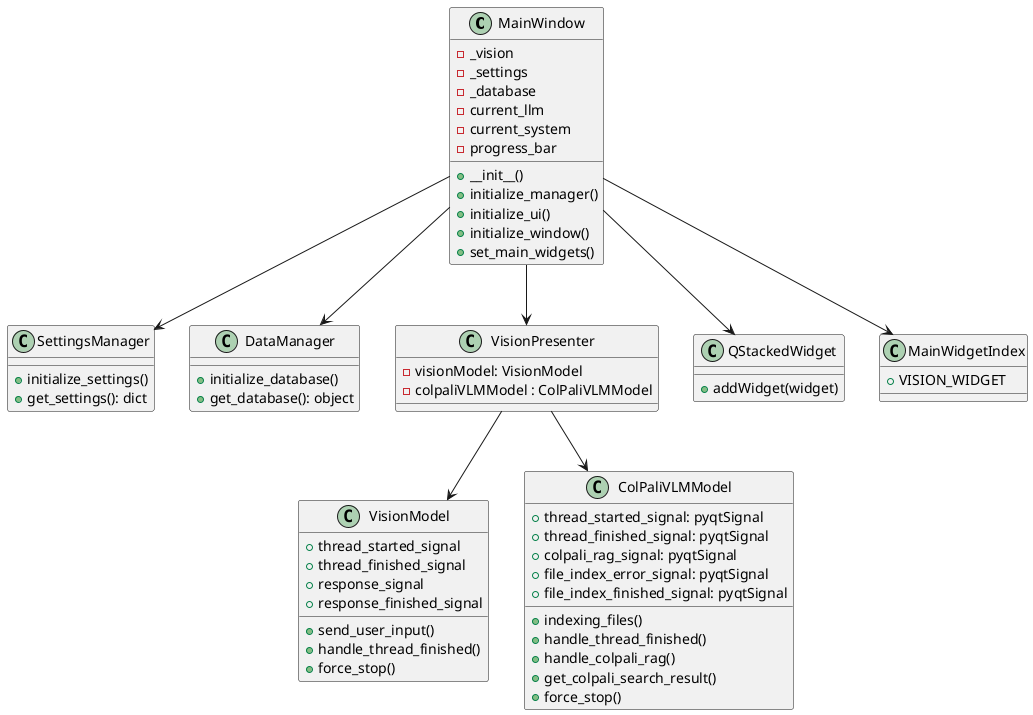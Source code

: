 @startuml
class MainWindow {
    - _vision
    - _settings
    - _database
    - current_llm
    - current_system
    - progress_bar
    + __init__()
    + initialize_manager()
    + initialize_ui()
    + initialize_window()
    + set_main_widgets()
}

class SettingsManager {
    + initialize_settings()
    + get_settings(): dict
}

class DataManager {
    + initialize_database()
    + get_database(): object
}

class VisionPresenter {
    - visionModel: VisionModel
    - colpaliVLMModel : ColPaliVLMModel
}

class QStackedWidget {
    + addWidget(widget)
}
class MainWidgetIndex {
    + VISION_WIDGET
}

class VisionModel {
    + thread_started_signal
    + thread_finished_signal
    + response_signal
    + response_finished_signal
    + send_user_input()
    + handle_thread_finished()
    + force_stop()
}

class ColPaliVLMModel {
    + thread_started_signal: pyqtSignal
    + thread_finished_signal: pyqtSignal
    + colpali_rag_signal: pyqtSignal
    + file_index_error_signal: pyqtSignal
    + file_index_finished_signal: pyqtSignal
    + indexing_files()
    + handle_thread_finished()
    + handle_colpali_rag()
    + get_colpali_search_result()
    + force_stop()
}

MainWindow --> VisionPresenter
MainWindow --> SettingsManager
MainWindow --> DataManager
MainWindow --> QStackedWidget
MainWindow --> MainWidgetIndex
VisionPresenter --> VisionModel
VisionPresenter --> ColPaliVLMModel
@enduml